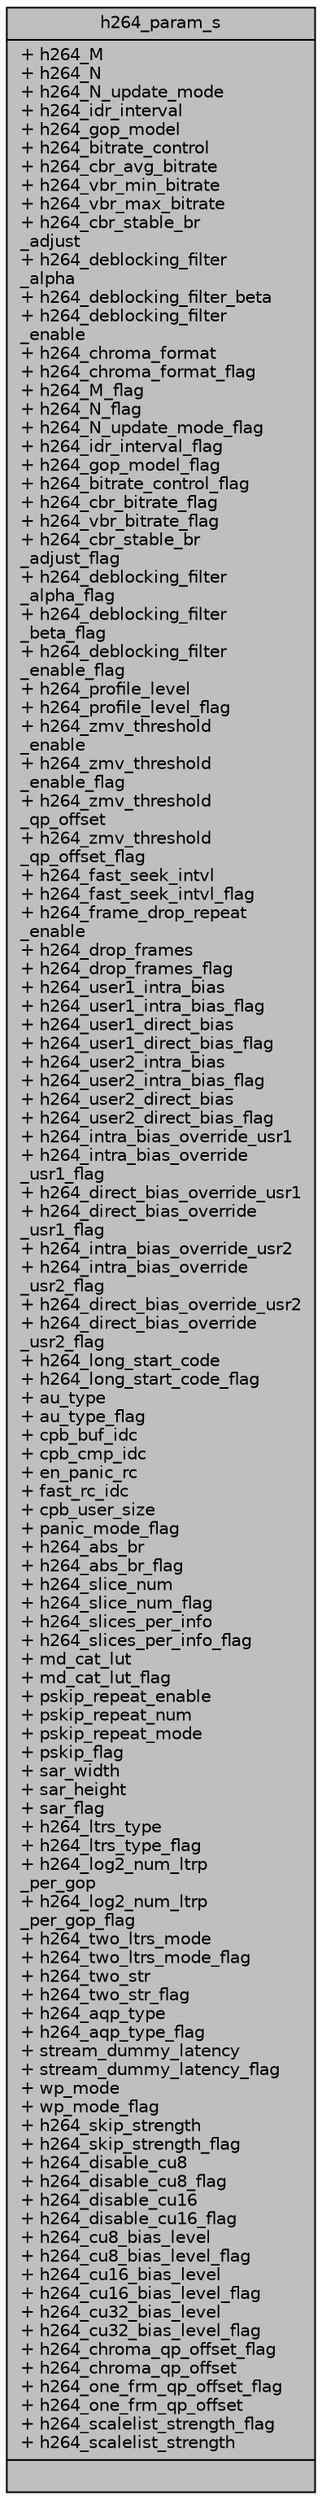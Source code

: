 digraph "h264_param_s"
{
 // INTERACTIVE_SVG=YES
 // LATEX_PDF_SIZE
  bgcolor="transparent";
  edge [fontname="Helvetica",fontsize="10",labelfontname="Helvetica",labelfontsize="10"];
  node [fontname="Helvetica",fontsize="10",shape=record];
  Node1 [label="{h264_param_s\n|+ h264_M\l+ h264_N\l+ h264_N_update_mode\l+ h264_idr_interval\l+ h264_gop_model\l+ h264_bitrate_control\l+ h264_cbr_avg_bitrate\l+ h264_vbr_min_bitrate\l+ h264_vbr_max_bitrate\l+ h264_cbr_stable_br\l_adjust\l+ h264_deblocking_filter\l_alpha\l+ h264_deblocking_filter_beta\l+ h264_deblocking_filter\l_enable\l+ h264_chroma_format\l+ h264_chroma_format_flag\l+ h264_M_flag\l+ h264_N_flag\l+ h264_N_update_mode_flag\l+ h264_idr_interval_flag\l+ h264_gop_model_flag\l+ h264_bitrate_control_flag\l+ h264_cbr_bitrate_flag\l+ h264_vbr_bitrate_flag\l+ h264_cbr_stable_br\l_adjust_flag\l+ h264_deblocking_filter\l_alpha_flag\l+ h264_deblocking_filter\l_beta_flag\l+ h264_deblocking_filter\l_enable_flag\l+ h264_profile_level\l+ h264_profile_level_flag\l+ h264_zmv_threshold\l_enable\l+ h264_zmv_threshold\l_enable_flag\l+ h264_zmv_threshold\l_qp_offset\l+ h264_zmv_threshold\l_qp_offset_flag\l+ h264_fast_seek_intvl\l+ h264_fast_seek_intvl_flag\l+ h264_frame_drop_repeat\l_enable\l+ h264_drop_frames\l+ h264_drop_frames_flag\l+ h264_user1_intra_bias\l+ h264_user1_intra_bias_flag\l+ h264_user1_direct_bias\l+ h264_user1_direct_bias_flag\l+ h264_user2_intra_bias\l+ h264_user2_intra_bias_flag\l+ h264_user2_direct_bias\l+ h264_user2_direct_bias_flag\l+ h264_intra_bias_override_usr1\l+ h264_intra_bias_override\l_usr1_flag\l+ h264_direct_bias_override_usr1\l+ h264_direct_bias_override\l_usr1_flag\l+ h264_intra_bias_override_usr2\l+ h264_intra_bias_override\l_usr2_flag\l+ h264_direct_bias_override_usr2\l+ h264_direct_bias_override\l_usr2_flag\l+ h264_long_start_code\l+ h264_long_start_code_flag\l+ au_type\l+ au_type_flag\l+ cpb_buf_idc\l+ cpb_cmp_idc\l+ en_panic_rc\l+ fast_rc_idc\l+ cpb_user_size\l+ panic_mode_flag\l+ h264_abs_br\l+ h264_abs_br_flag\l+ h264_slice_num\l+ h264_slice_num_flag\l+ h264_slices_per_info\l+ h264_slices_per_info_flag\l+ md_cat_lut\l+ md_cat_lut_flag\l+ pskip_repeat_enable\l+ pskip_repeat_num\l+ pskip_repeat_mode\l+ pskip_flag\l+ sar_width\l+ sar_height\l+ sar_flag\l+ h264_ltrs_type\l+ h264_ltrs_type_flag\l+ h264_log2_num_ltrp\l_per_gop\l+ h264_log2_num_ltrp\l_per_gop_flag\l+ h264_two_ltrs_mode\l+ h264_two_ltrs_mode_flag\l+ h264_two_str\l+ h264_two_str_flag\l+ h264_aqp_type\l+ h264_aqp_type_flag\l+ stream_dummy_latency\l+ stream_dummy_latency_flag\l+ wp_mode\l+ wp_mode_flag\l+ h264_skip_strength\l+ h264_skip_strength_flag\l+ h264_disable_cu8\l+ h264_disable_cu8_flag\l+ h264_disable_cu16\l+ h264_disable_cu16_flag\l+ h264_cu8_bias_level\l+ h264_cu8_bias_level_flag\l+ h264_cu16_bias_level\l+ h264_cu16_bias_level_flag\l+ h264_cu32_bias_level\l+ h264_cu32_bias_level_flag\l+ h264_chroma_qp_offset_flag\l+ h264_chroma_qp_offset\l+ h264_one_frm_qp_offset_flag\l+ h264_one_frm_qp_offset\l+ h264_scalelist_strength_flag\l+ h264_scalelist_strength\l|}",height=0.2,width=0.4,color="black", fillcolor="grey75", style="filled", fontcolor="black",tooltip=" "];
}
